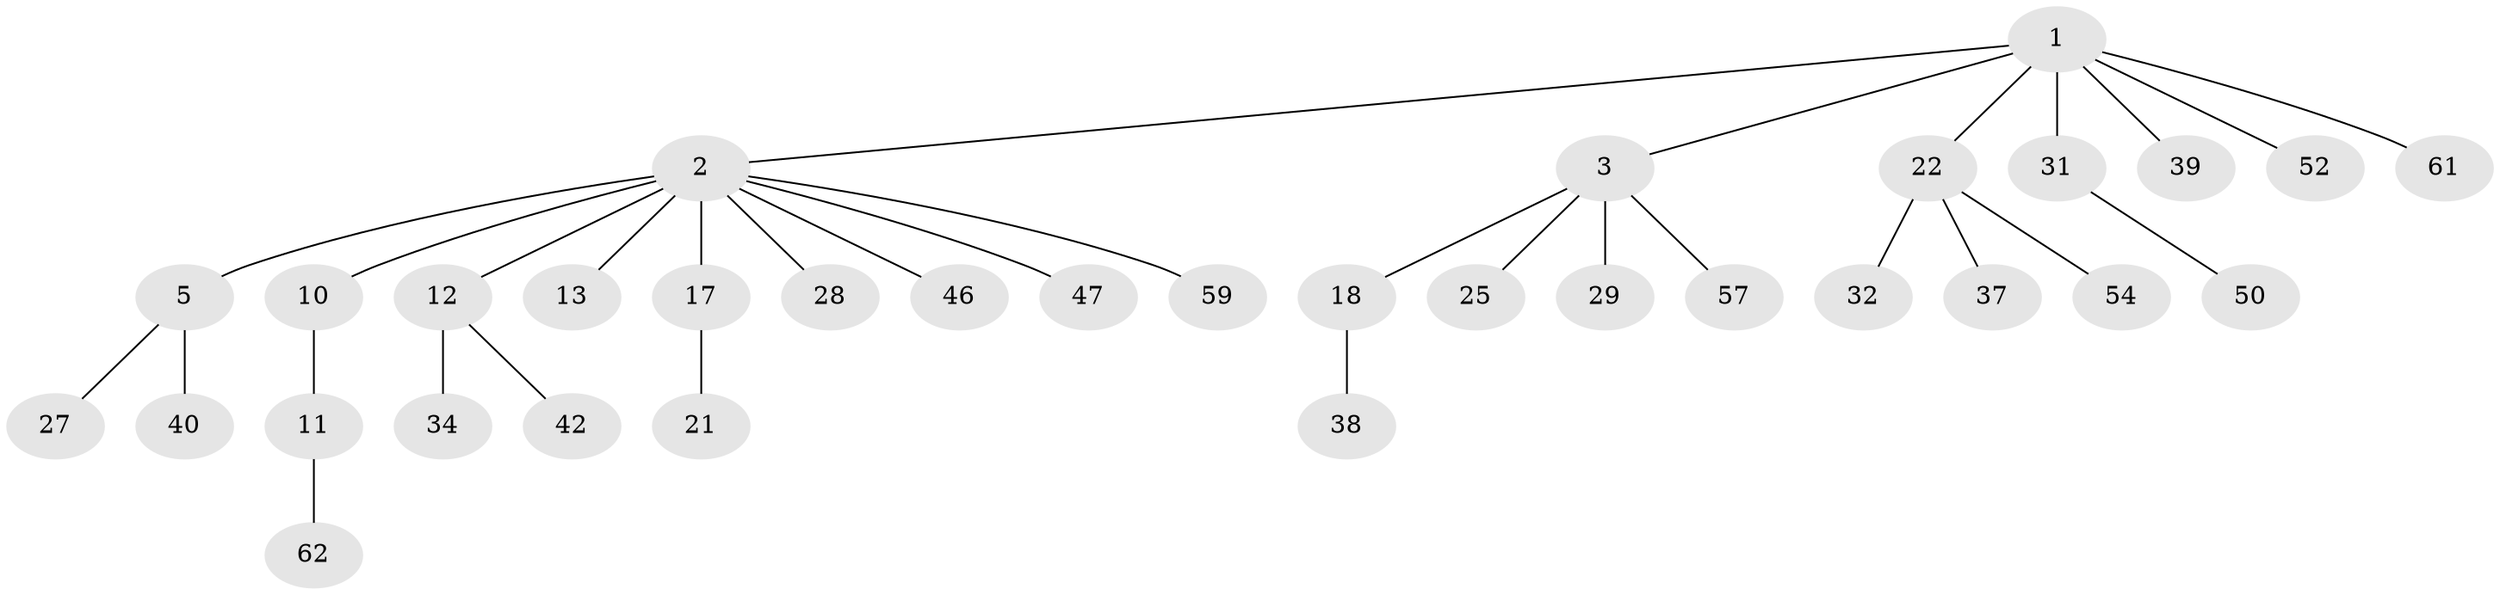 // original degree distribution, {6: 0.015151515151515152, 9: 0.015151515151515152, 5: 0.045454545454545456, 3: 0.16666666666666666, 4: 0.030303030303030304, 2: 0.19696969696969696, 1: 0.5303030303030303}
// Generated by graph-tools (version 1.1) at 2025/13/03/09/25 04:13:34]
// undirected, 33 vertices, 32 edges
graph export_dot {
graph [start="1"]
  node [color=gray90,style=filled];
  1 [super="+4"];
  2 [super="+6+9"];
  3;
  5 [super="+26+20+7"];
  10 [super="+45"];
  11;
  12 [super="+19"];
  13 [super="+23+41"];
  17;
  18 [super="+24"];
  21;
  22;
  25;
  27;
  28 [super="+53+44"];
  29 [super="+36"];
  31 [super="+55+43+33+35"];
  32;
  34;
  37;
  38;
  39;
  40 [super="+63"];
  42 [super="+60+51"];
  46;
  47;
  50;
  52;
  54;
  57;
  59;
  61 [super="+66"];
  62;
  1 -- 2;
  1 -- 3;
  1 -- 22;
  1 -- 52;
  1 -- 61;
  1 -- 31;
  1 -- 39;
  2 -- 5 [weight=2];
  2 -- 10;
  2 -- 13;
  2 -- 17;
  2 -- 59;
  2 -- 12;
  2 -- 28;
  2 -- 47;
  2 -- 46;
  3 -- 18;
  3 -- 25;
  3 -- 29;
  3 -- 57;
  5 -- 40;
  5 -- 27;
  10 -- 11;
  11 -- 62;
  12 -- 42;
  12 -- 34;
  17 -- 21;
  18 -- 38;
  22 -- 32;
  22 -- 37;
  22 -- 54;
  31 -- 50;
}
